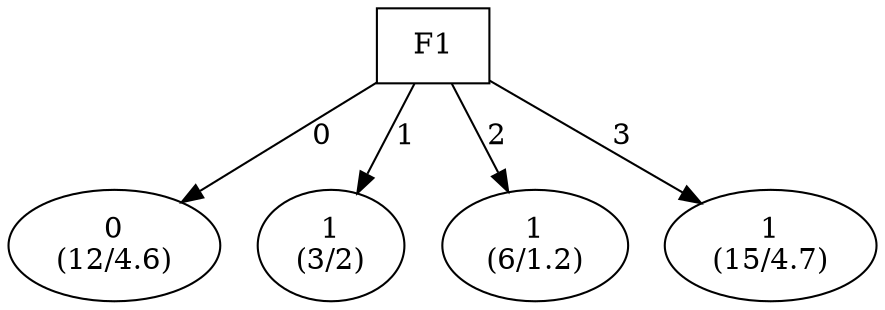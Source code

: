 digraph YaDT {
n0 [ shape=box, label="F1\n"]
n0 -> n1 [label="0"]
n1 [ shape=ellipse, label="0\n(12/4.6)"]
n0 -> n2 [label="1"]
n2 [ shape=ellipse, label="1\n(3/2)"]
n0 -> n3 [label="2"]
n3 [ shape=ellipse, label="1\n(6/1.2)"]
n0 -> n4 [label="3"]
n4 [ shape=ellipse, label="1\n(15/4.7)"]
}
